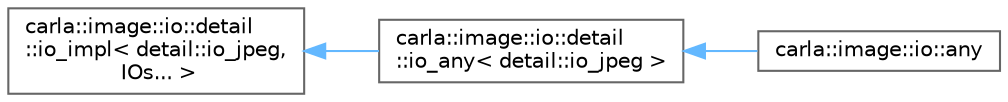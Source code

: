 digraph "类继承关系图"
{
 // INTERACTIVE_SVG=YES
 // LATEX_PDF_SIZE
  bgcolor="transparent";
  edge [fontname=Helvetica,fontsize=10,labelfontname=Helvetica,labelfontsize=10];
  node [fontname=Helvetica,fontsize=10,shape=box,height=0.2,width=0.4];
  rankdir="LR";
  Node0 [id="Node000000",label="carla::image::io::detail\l::io_impl\< detail::io_jpeg,\l IOs... \>",height=0.2,width=0.4,color="grey40", fillcolor="white", style="filled",URL="$d2/d67/structcarla_1_1image_1_1io_1_1detail_1_1io__impl.html",tooltip=" "];
  Node0 -> Node1 [id="edge75_Node000000_Node000001",dir="back",color="steelblue1",style="solid",tooltip=" "];
  Node1 [id="Node000001",label="carla::image::io::detail\l::io_any\< detail::io_jpeg \>",height=0.2,width=0.4,color="grey40", fillcolor="white", style="filled",URL="$dd/d53/structcarla_1_1image_1_1io_1_1detail_1_1io__any.html",tooltip=" "];
  Node1 -> Node2 [id="edge76_Node000001_Node000002",dir="back",color="steelblue1",style="solid",tooltip=" "];
  Node2 [id="Node000002",label="carla::image::io::any",height=0.2,width=0.4,color="grey40", fillcolor="white", style="filled",URL="$d5/d12/structcarla_1_1image_1_1io_1_1any.html",tooltip=" "];
}
